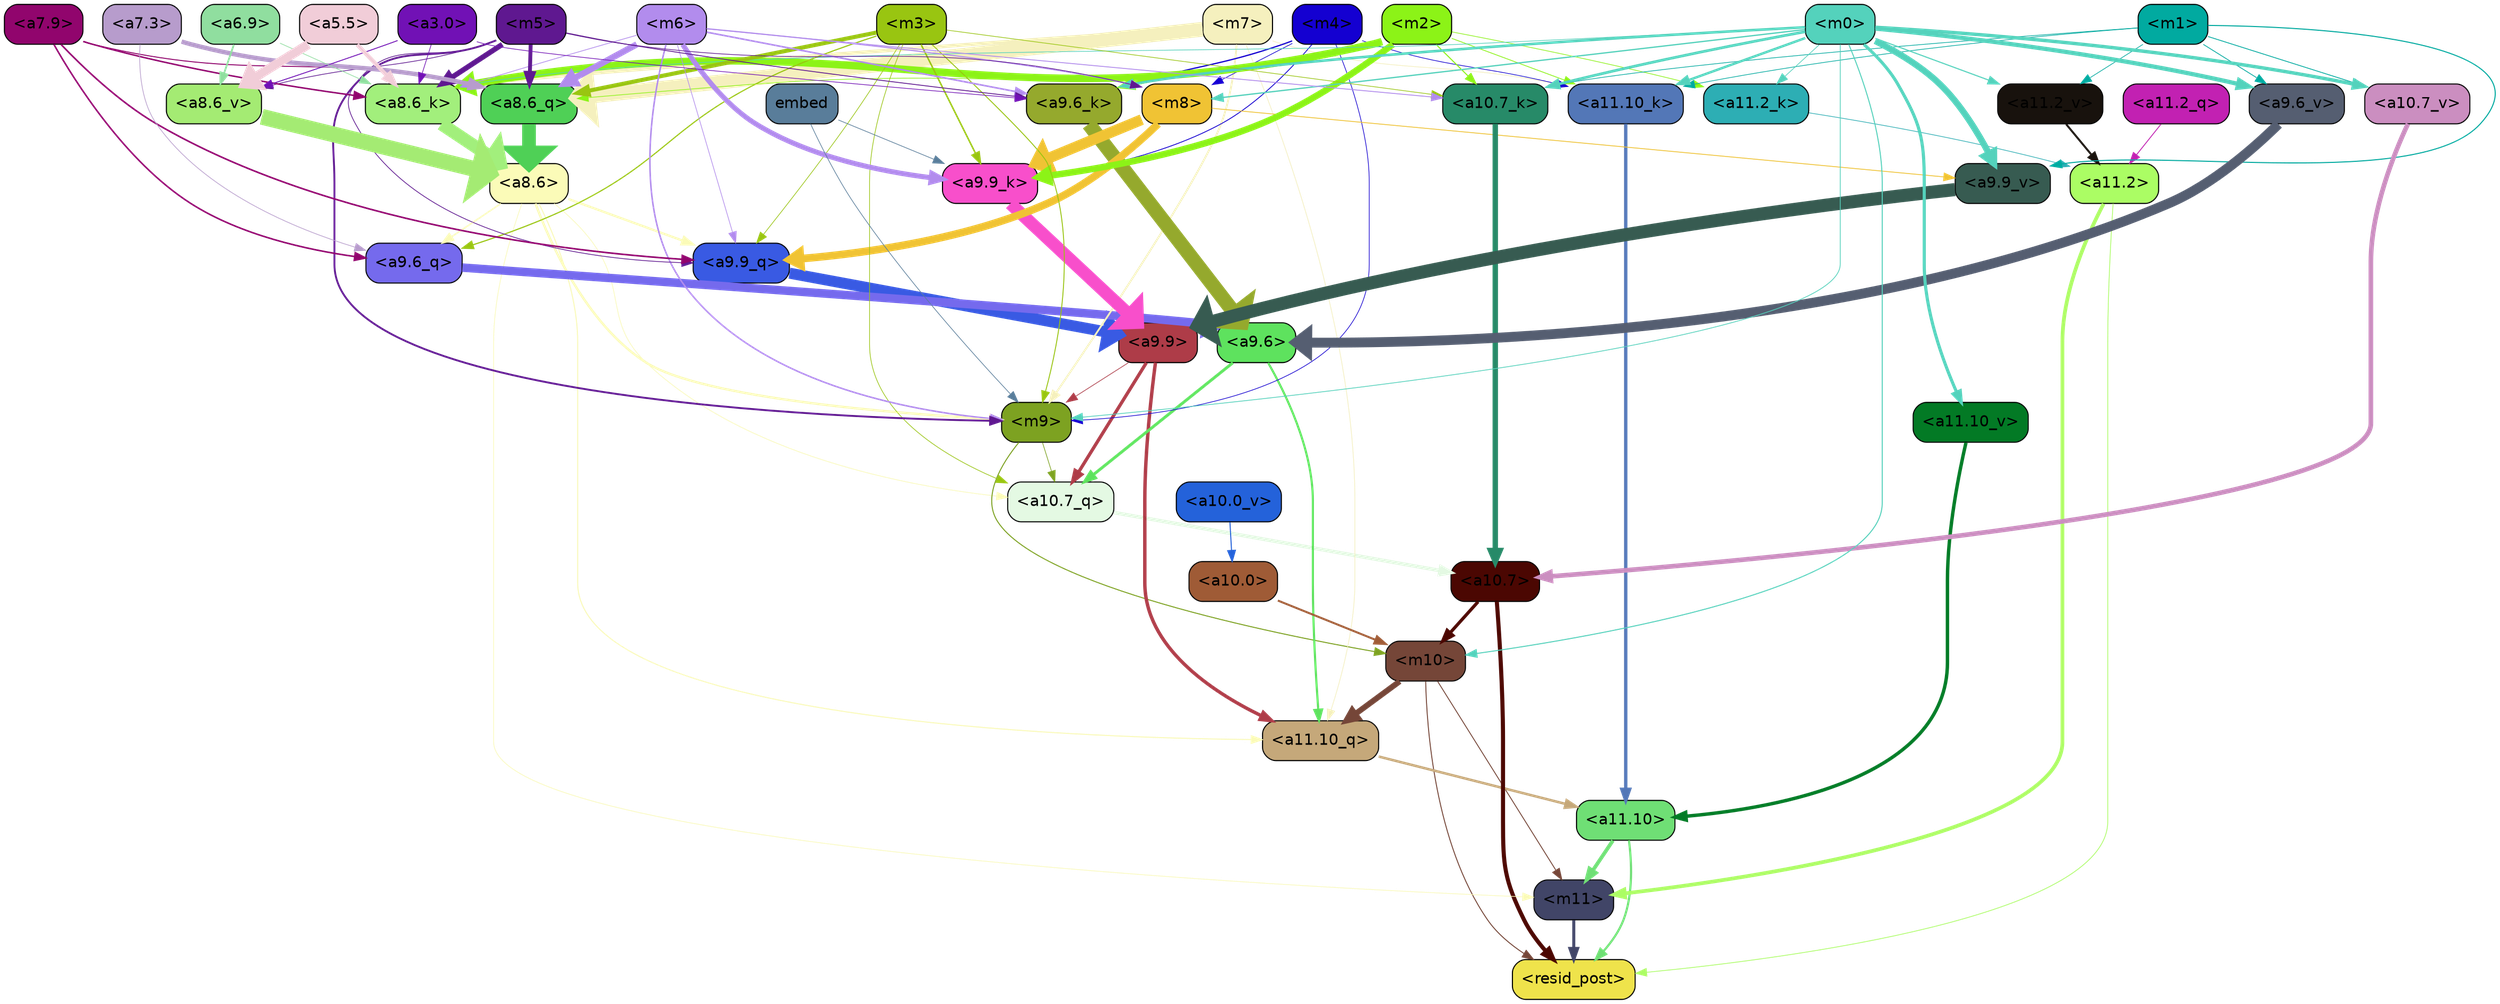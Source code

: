 strict digraph "" {
	graph [bgcolor=transparent,
		layout=dot,
		overlap=false,
		splines=true
	];
	"<m11>"	[color=black,
		fillcolor="#414567",
		fontname=Helvetica,
		shape=box,
		style="filled, rounded"];
	"<resid_post>"	[color=black,
		fillcolor="#efe34b",
		fontname=Helvetica,
		shape=box,
		style="filled, rounded"];
	"<m11>" -> "<resid_post>"	[color="#414567",
		penwidth=2.702841281890869];
	"<a11.10>"	[color=black,
		fillcolor="#6fdf75",
		fontname=Helvetica,
		shape=box,
		style="filled, rounded"];
	"<a11.10>" -> "<m11>"	[color="#6fdf75",
		penwidth=3.3565988540649414];
	"<a11.10>" -> "<resid_post>"	[color="#6fdf75",
		penwidth=1.9347846508026123];
	"<a11.2>"	[color=black,
		fillcolor="#abfd64",
		fontname=Helvetica,
		shape=box,
		style="filled, rounded"];
	"<a11.2>" -> "<m11>"	[color="#abfd64",
		penwidth=3.357710838317871];
	"<a11.2>" -> "<resid_post>"	[color="#abfd64",
		penwidth=0.6756799221038818];
	"<m10>"	[color=black,
		fillcolor="#754638",
		fontname=Helvetica,
		shape=box,
		style="filled, rounded"];
	"<m10>" -> "<m11>"	[color="#754638",
		penwidth=0.7995781898498535];
	"<m10>" -> "<resid_post>"	[color="#754638",
		penwidth=0.84842848777771];
	"<a11.10_q>"	[color=black,
		fillcolor="#c5a87a",
		fontname=Helvetica,
		shape=box,
		style="filled, rounded"];
	"<m10>" -> "<a11.10_q>"	[color="#754638",
		penwidth=5.131217956542969];
	"<a10.7>"	[color=black,
		fillcolor="#4b0702",
		fontname=Helvetica,
		shape=box,
		style="filled, rounded"];
	"<a10.7>" -> "<resid_post>"	[color="#4b0702",
		penwidth=3.701959013938904];
	"<a10.7>" -> "<m10>"	[color="#4b0702",
		penwidth=2.9233598709106445];
	"<a8.6>"	[color=black,
		fillcolor="#fbfbb8",
		fontname=Helvetica,
		shape=box,
		style="filled, rounded"];
	"<a8.6>" -> "<m11>"	[color="#fbfbb8",
		penwidth=0.6];
	"<a8.6>" -> "<a11.10_q>"	[color="#fbfbb8",
		penwidth=0.8920164108276367];
	"<m9>"	[color=black,
		fillcolor="#7da221",
		fontname=Helvetica,
		shape=box,
		style="filled, rounded"];
	"<a8.6>" -> "<m9>"	[color="#fbfbb8",
		penwidth=2.0895538330078125];
	"<a10.7_q>"	[color=black,
		fillcolor="#e4f9e3",
		fontname=Helvetica,
		shape=box,
		style="filled, rounded"];
	"<a8.6>" -> "<a10.7_q>"	[color="#fbfbb8",
		penwidth=0.6];
	"<a9.9_q>"	[color=black,
		fillcolor="#395ae3",
		fontname=Helvetica,
		shape=box,
		style="filled, rounded"];
	"<a8.6>" -> "<a9.9_q>"	[color="#fbfbb8",
		penwidth=1.9669651985168457];
	"<a9.6_q>"	[color=black,
		fillcolor="#756aed",
		fontname=Helvetica,
		shape=box,
		style="filled, rounded"];
	"<a8.6>" -> "<a9.6_q>"	[color="#fbfbb8",
		penwidth=1.2784099578857422];
	"<a11.10_q>" -> "<a11.10>"	[color="#c5a87a",
		penwidth=2.230653762817383];
	"<a11.2_q>"	[color=black,
		fillcolor="#c221b2",
		fontname=Helvetica,
		shape=box,
		style="filled, rounded"];
	"<a11.2_q>" -> "<a11.2>"	[color="#c221b2",
		penwidth=0.7805061340332031];
	"<a11.10_k>"	[color=black,
		fillcolor="#5377b7",
		fontname=Helvetica,
		shape=box,
		style="filled, rounded"];
	"<a11.10_k>" -> "<a11.10>"	[color="#5377b7",
		penwidth=3.010073661804199];
	"<a11.2_k>"	[color=black,
		fillcolor="#2daeb4",
		fontname=Helvetica,
		shape=box,
		style="filled, rounded"];
	"<a11.2_k>" -> "<a11.2>"	[color="#2daeb4",
		penwidth=0.6];
	"<a11.10_v>"	[color=black,
		fillcolor="#037a25",
		fontname=Helvetica,
		shape=box,
		style="filled, rounded"];
	"<a11.10_v>" -> "<a11.10>"	[color="#037a25",
		penwidth=3.0961761474609375];
	"<a11.2_v>"	[color=black,
		fillcolor="#18120d",
		fontname=Helvetica,
		shape=box,
		style="filled, rounded"];
	"<a11.2_v>" -> "<a11.2>"	[color="#18120d",
		penwidth=1.7951231002807617];
	"<a9.9>"	[color=black,
		fillcolor="#ae3c48",
		fontname=Helvetica,
		shape=box,
		style="filled, rounded"];
	"<a9.9>" -> "<a11.10_q>"	[color="#ae3c48",
		penwidth=3.086172103881836];
	"<a9.9>" -> "<m9>"	[color="#ae3c48",
		penwidth=0.6];
	"<a9.9>" -> "<a10.7_q>"	[color="#ae3c48",
		penwidth=2.9829912185668945];
	"<a9.6>"	[color=black,
		fillcolor="#5ee25e",
		fontname=Helvetica,
		shape=box,
		style="filled, rounded"];
	"<a9.6>" -> "<a11.10_q>"	[color="#5ee25e",
		penwidth=1.9188203811645508];
	"<a9.6>" -> "<a10.7_q>"	[color="#5ee25e",
		penwidth=2.6223926544189453];
	"<m7>"	[color=black,
		fillcolor="#f5f0be",
		fontname=Helvetica,
		shape=box,
		style="filled, rounded"];
	"<m7>" -> "<a11.10_q>"	[color="#f5f0be",
		penwidth=0.6];
	"<m7>" -> "<a11.10_k>"	[color="#f5f0be",
		penwidth=0.6];
	"<m7>" -> "<m9>"	[color="#f5f0be",
		penwidth=1.602376937866211];
	"<a8.6_q>"	[color=black,
		fillcolor="#4fd056",
		fontname=Helvetica,
		shape=box,
		style="filled, rounded"];
	"<m7>" -> "<a8.6_q>"	[color="#f5f0be",
		penwidth=13.241378784179688];
	"<a8.6_k>"	[color=black,
		fillcolor="#a2ef7c",
		fontname=Helvetica,
		shape=box,
		style="filled, rounded"];
	"<m7>" -> "<a8.6_k>"	[color="#f5f0be",
		penwidth=3.1968326568603516];
	"<m4>"	[color=black,
		fillcolor="#1400d1",
		fontname=Helvetica,
		shape=box,
		style="filled, rounded"];
	"<m4>" -> "<a11.10_k>"	[color="#1400d1",
		penwidth=0.6];
	"<m4>" -> "<m9>"	[color="#1400d1",
		penwidth=0.6];
	"<a9.9_k>"	[color=black,
		fillcolor="#f84fcb",
		fontname=Helvetica,
		shape=box,
		style="filled, rounded"];
	"<m4>" -> "<a9.9_k>"	[color="#1400d1",
		penwidth=0.7440586090087891];
	"<a9.6_k>"	[color=black,
		fillcolor="#95a92d",
		fontname=Helvetica,
		shape=box,
		style="filled, rounded"];
	"<m4>" -> "<a9.6_k>"	[color="#1400d1",
		penwidth=1.1381549835205078];
	"<m8>"	[color=black,
		fillcolor="#f0c334",
		fontname=Helvetica,
		shape=box,
		style="filled, rounded"];
	"<m4>" -> "<m8>"	[color="#1400d1",
		penwidth=0.6];
	"<m2>"	[color=black,
		fillcolor="#8cf317",
		fontname=Helvetica,
		shape=box,
		style="filled, rounded"];
	"<m2>" -> "<a11.10_k>"	[color="#8cf317",
		penwidth=0.7053709030151367];
	"<m2>" -> "<a11.2_k>"	[color="#8cf317",
		penwidth=0.6];
	"<a10.7_k>"	[color=black,
		fillcolor="#278a68",
		fontname=Helvetica,
		shape=box,
		style="filled, rounded"];
	"<m2>" -> "<a10.7_k>"	[color="#8cf317",
		penwidth=0.9458351135253906];
	"<m2>" -> "<a9.9_k>"	[color="#8cf317",
		penwidth=5.899354457855225];
	"<m2>" -> "<a9.6_k>"	[color="#8cf317",
		penwidth=3.641721725463867];
	"<m2>" -> "<a8.6_q>"	[color="#8cf317",
		penwidth=0.6];
	"<m2>" -> "<a8.6_k>"	[color="#8cf317",
		penwidth=6.741854667663574];
	"<m1>"	[color=black,
		fillcolor="#01aaa0",
		fontname=Helvetica,
		shape=box,
		style="filled, rounded"];
	"<m1>" -> "<a11.10_k>"	[color="#01aaa0",
		penwidth=0.6];
	"<m1>" -> "<a11.2_v>"	[color="#01aaa0",
		penwidth=0.6];
	"<m1>" -> "<a10.7_k>"	[color="#01aaa0",
		penwidth=0.6];
	"<a10.7_v>"	[color=black,
		fillcolor="#cb8ec0",
		fontname=Helvetica,
		shape=box,
		style="filled, rounded"];
	"<m1>" -> "<a10.7_v>"	[color="#01aaa0",
		penwidth=0.7276821136474609];
	"<a9.9_v>"	[color=black,
		fillcolor="#375b51",
		fontname=Helvetica,
		shape=box,
		style="filled, rounded"];
	"<m1>" -> "<a9.9_v>"	[color="#01aaa0",
		penwidth=0.9372577667236328];
	"<a9.6_v>"	[color=black,
		fillcolor="#555e71",
		fontname=Helvetica,
		shape=box,
		style="filled, rounded"];
	"<m1>" -> "<a9.6_v>"	[color="#01aaa0",
		penwidth=0.6895580291748047];
	"<m0>"	[color=black,
		fillcolor="#54d2bc",
		fontname=Helvetica,
		shape=box,
		style="filled, rounded"];
	"<m0>" -> "<m10>"	[color="#54d2bc",
		penwidth=0.9029474258422852];
	"<m0>" -> "<a11.10_k>"	[color="#54d2bc",
		penwidth=2.144052505493164];
	"<m0>" -> "<a11.2_k>"	[color="#54d2bc",
		penwidth=0.6134786605834961];
	"<m0>" -> "<a11.10_v>"	[color="#54d2bc",
		penwidth=2.813839912414551];
	"<m0>" -> "<a11.2_v>"	[color="#54d2bc",
		penwidth=0.9900531768798828];
	"<m0>" -> "<m9>"	[color="#54d2bc",
		penwidth=0.6837482452392578];
	"<m0>" -> "<a10.7_k>"	[color="#54d2bc",
		penwidth=2.4311294555664062];
	"<m0>" -> "<a10.7_v>"	[color="#54d2bc",
		penwidth=3.061185836791992];
	"<m0>" -> "<a9.6_k>"	[color="#54d2bc",
		penwidth=2.3033218383789062];
	"<m0>" -> "<a9.9_v>"	[color="#54d2bc",
		penwidth=5.749459266662598];
	"<m0>" -> "<a9.6_v>"	[color="#54d2bc",
		penwidth=3.8124656677246094];
	"<m0>" -> "<m8>"	[color="#54d2bc",
		penwidth=1.1439266204833984];
	"<m0>" -> "<a8.6_k>"	[color="#54d2bc",
		penwidth=0.6];
	"<a10.0>"	[color=black,
		fillcolor="#9f5b36",
		fontname=Helvetica,
		shape=box,
		style="filled, rounded"];
	"<a10.0>" -> "<m10>"	[color="#9f5b36",
		penwidth=1.7953290939331055];
	"<m9>" -> "<m10>"	[color="#7da221",
		penwidth=0.8976783752441406];
	"<m9>" -> "<a10.7_q>"	[color="#7da221",
		penwidth=0.6];
	"<a10.7_q>" -> "<a10.7>"	[color="#e4f9e3",
		penwidth=3.1667375564575195];
	"<a10.7_k>" -> "<a10.7>"	[color="#278a68",
		penwidth=4.86921501159668];
	"<a10.7_v>" -> "<a10.7>"	[color="#cb8ec0",
		penwidth=4.189113616943359];
	"<a10.0_v>"	[color=black,
		fillcolor="#2462da",
		fontname=Helvetica,
		shape=box,
		style="filled, rounded"];
	"<a10.0_v>" -> "<a10.0>"	[color="#2462da",
		penwidth=0.9297943115234375];
	"<m3>"	[color=black,
		fillcolor="#99c511",
		fontname=Helvetica,
		shape=box,
		style="filled, rounded"];
	"<m3>" -> "<m9>"	[color="#99c511",
		penwidth=0.8340511322021484];
	"<m3>" -> "<a10.7_q>"	[color="#99c511",
		penwidth=0.6];
	"<m3>" -> "<a10.7_k>"	[color="#99c511",
		penwidth=0.6];
	"<m3>" -> "<a9.9_q>"	[color="#99c511",
		penwidth=0.6];
	"<m3>" -> "<a9.6_q>"	[color="#99c511",
		penwidth=1.023146629333496];
	"<m3>" -> "<a9.9_k>"	[color="#99c511",
		penwidth=1.3686113357543945];
	"<m3>" -> "<a8.6_q>"	[color="#99c511",
		penwidth=3.662356376647949];
	"<m6>"	[color=black,
		fillcolor="#b28ced",
		fontname=Helvetica,
		shape=box,
		style="filled, rounded"];
	"<m6>" -> "<m9>"	[color="#b28ced",
		penwidth=1.3627052307128906];
	"<m6>" -> "<a10.7_k>"	[color="#b28ced",
		penwidth=0.7860317230224609];
	"<m6>" -> "<a9.9_q>"	[color="#b28ced",
		penwidth=0.6];
	"<m6>" -> "<a9.9_k>"	[color="#b28ced",
		penwidth=4.531258583068848];
	"<m6>" -> "<a9.6_k>"	[color="#b28ced",
		penwidth=1.4181280136108398];
	"<m6>" -> "<m8>"	[color="#b28ced",
		penwidth=1.0155630111694336];
	"<m6>" -> "<a8.6_q>"	[color="#b28ced",
		penwidth=5.633528709411621];
	"<m6>" -> "<a8.6_k>"	[color="#b28ced",
		penwidth=0.6571521759033203];
	"<m5>"	[color=black,
		fillcolor="#5f1890",
		fontname=Helvetica,
		shape=box,
		style="filled, rounded"];
	"<m5>" -> "<m9>"	[color="#5f1890",
		penwidth=1.681243896484375];
	"<m5>" -> "<a9.9_q>"	[color="#5f1890",
		penwidth=0.6613569259643555];
	"<m5>" -> "<a9.6_k>"	[color="#5f1890",
		penwidth=0.758631706237793];
	"<m5>" -> "<m8>"	[color="#5f1890",
		penwidth=0.6134414672851562];
	"<m5>" -> "<a8.6_q>"	[color="#5f1890",
		penwidth=3.4897823333740234];
	"<m5>" -> "<a8.6_k>"	[color="#5f1890",
		penwidth=4.6982269287109375];
	"<a8.6_v>"	[color=black,
		fillcolor="#a4eb73",
		fontname=Helvetica,
		shape=box,
		style="filled, rounded"];
	"<m5>" -> "<a8.6_v>"	[color="#5f1890",
		penwidth=0.6290683746337891];
	embed	[color=black,
		fillcolor="#597d9a",
		fontname=Helvetica,
		shape=box,
		style="filled, rounded"];
	embed -> "<m9>"	[color="#597d9a",
		penwidth=0.6];
	embed -> "<a9.9_k>"	[color="#597d9a",
		penwidth=0.6];
	"<a9.9_q>" -> "<a9.9>"	[color="#395ae3",
		penwidth=9.939762115478516];
	"<a9.6_q>" -> "<a9.6>"	[color="#756aed",
		penwidth=7.661715507507324];
	"<a9.9_k>" -> "<a9.9>"	[color="#f84fcb",
		penwidth=11.399191856384277];
	"<a9.6_k>" -> "<a9.6>"	[color="#95a92d",
		penwidth=13.081165313720703];
	"<a9.9_v>" -> "<a9.9>"	[color="#375b51",
		penwidth=11.790493965148926];
	"<a9.6_v>" -> "<a9.6>"	[color="#555e71",
		penwidth=8.907938003540039];
	"<m8>" -> "<a9.9_q>"	[color="#f0c334",
		penwidth=6.900845050811768];
	"<m8>" -> "<a9.9_k>"	[color="#f0c334",
		penwidth=9.720273971557617];
	"<m8>" -> "<a9.9_v>"	[color="#f0c334",
		penwidth=0.7325820922851562];
	"<a7.9>"	[color=black,
		fillcolor="#91056d",
		fontname=Helvetica,
		shape=box,
		style="filled, rounded"];
	"<a7.9>" -> "<a9.9_q>"	[color="#91056d",
		penwidth=1.4397644996643066];
	"<a7.9>" -> "<a9.6_q>"	[color="#91056d",
		penwidth=1.3931035995483398];
	"<a7.9>" -> "<a8.6_q>"	[color="#91056d",
		penwidth=0.8684206008911133];
	"<a7.9>" -> "<a8.6_k>"	[color="#91056d",
		penwidth=1.3346061706542969];
	"<a7.3>"	[color=black,
		fillcolor="#b79ccc",
		fontname=Helvetica,
		shape=box,
		style="filled, rounded"];
	"<a7.3>" -> "<a9.6_q>"	[color="#b79ccc",
		penwidth=0.6];
	"<a7.3>" -> "<a8.6_q>"	[color="#b79ccc",
		penwidth=3.9724788665771484];
	"<a3.0>"	[color=black,
		fillcolor="#7111b5",
		fontname=Helvetica,
		shape=box,
		style="filled, rounded"];
	"<a3.0>" -> "<a9.6_k>"	[color="#7111b5",
		penwidth=0.6];
	"<a3.0>" -> "<a8.6_k>"	[color="#7111b5",
		penwidth=0.6];
	"<a3.0>" -> "<a8.6_v>"	[color="#7111b5",
		penwidth=0.8148288726806641];
	"<a8.6_q>" -> "<a8.6>"	[color="#4fd056",
		penwidth=12.358373165130615];
	"<a8.6_k>" -> "<a8.6>"	[color="#a2ef7c",
		penwidth=11.655789375305176];
	"<a8.6_v>" -> "<a8.6>"	[color="#a4eb73",
		penwidth=14.296124935150146];
	"<a6.9>"	[color=black,
		fillcolor="#90de9f",
		fontname=Helvetica,
		shape=box,
		style="filled, rounded"];
	"<a6.9>" -> "<a8.6_k>"	[color="#90de9f",
		penwidth=0.6];
	"<a6.9>" -> "<a8.6_v>"	[color="#90de9f",
		penwidth=1.563425064086914];
	"<a5.5>"	[color=black,
		fillcolor="#f1cdd8",
		fontname=Helvetica,
		shape=box,
		style="filled, rounded"];
	"<a5.5>" -> "<a8.6_k>"	[color="#f1cdd8",
		penwidth=3.608060836791992];
	"<a5.5>" -> "<a8.6_v>"	[color="#f1cdd8",
		penwidth=8.398509979248047];
}
